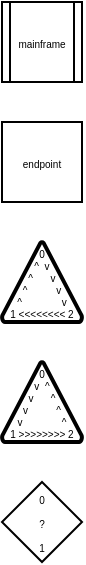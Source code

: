<mxfile version="25.0.1">
  <diagram name="Page-1" id="TRlwraolJsmyMYcNsV0k">
    <mxGraphModel dx="532" dy="277" grid="1" gridSize="10" guides="1" tooltips="1" connect="1" arrows="1" fold="1" page="1" pageScale="1" pageWidth="850" pageHeight="1100" math="0" shadow="0">
      <root>
        <mxCell id="0" />
        <mxCell id="1" parent="0" />
        <mxCell id="rkVceW5tMbaeUVdKwzyJ-3" value="&lt;div&gt;0&lt;/div&gt;&lt;div&gt;^&amp;nbsp; v&lt;br&gt;&lt;/div&gt;&lt;div&gt;^&lt;span style=&quot;white-space: pre;&quot;&gt;&#x9;&lt;/span&gt;v&lt;/div&gt;&lt;div&gt;^&lt;span style=&quot;white-space: pre;&quot;&gt;&#x9;    &lt;/span&gt;v&lt;/div&gt;&lt;div&gt;^&lt;span style=&quot;white-space: pre;&quot;&gt;&#x9;&lt;/span&gt;&lt;span style=&quot;white-space: pre;&quot;&gt;&#x9;&lt;/span&gt;v&lt;br&gt;&lt;/div&gt;&lt;div&gt;1 &amp;lt;&amp;lt;&amp;lt;&amp;lt;&amp;lt;&amp;lt;&amp;lt;&amp;lt; 2&lt;br&gt;&lt;/div&gt;" style="strokeWidth=2;html=1;shape=mxgraph.flowchart.extract_or_measurement;whiteSpace=wrap;fontSize=5;" vertex="1" parent="1">
          <mxGeometry x="20" y="140" width="40" height="40" as="geometry" />
        </mxCell>
        <mxCell id="rkVceW5tMbaeUVdKwzyJ-4" value="&lt;div&gt;0&lt;/div&gt;&lt;div&gt;v&amp;nbsp; ^&lt;br&gt;&lt;/div&gt;&lt;div&gt;v&lt;span style=&quot;white-space: pre;&quot;&gt;&#x9;&lt;/span&gt;^&lt;/div&gt;&lt;div&gt;v&lt;span style=&quot;white-space: pre;&quot;&gt;&#x9;    &lt;/span&gt;^&lt;/div&gt;&lt;div&gt;v&lt;span style=&quot;white-space: pre;&quot;&gt;&#x9;&lt;/span&gt;&lt;span style=&quot;white-space: pre;&quot;&gt;&#x9;&lt;/span&gt;^&lt;br&gt;&lt;/div&gt;&lt;div&gt;1 &amp;gt;&amp;gt;&amp;gt;&amp;gt;&amp;gt;&amp;gt;&amp;gt;&amp;gt; 2&lt;br&gt;&lt;/div&gt;" style="strokeWidth=2;html=1;shape=mxgraph.flowchart.extract_or_measurement;whiteSpace=wrap;fontSize=5;" vertex="1" parent="1">
          <mxGeometry x="20" y="200" width="40" height="40" as="geometry" />
        </mxCell>
        <mxCell id="rkVceW5tMbaeUVdKwzyJ-7" value="&lt;div&gt;0&lt;/div&gt;&lt;div&gt;&lt;br&gt;&lt;/div&gt;&lt;div&gt;?&lt;br&gt;&lt;/div&gt;&lt;div&gt;&lt;br&gt;&lt;/div&gt;&lt;div&gt;1&lt;br&gt;&lt;/div&gt;" style="rhombus;whiteSpace=wrap;html=1;fontSize=5;" vertex="1" parent="1">
          <mxGeometry x="20" y="260" width="40" height="40" as="geometry" />
        </mxCell>
        <mxCell id="rkVceW5tMbaeUVdKwzyJ-9" value="endpoint" style="whiteSpace=wrap;html=1;aspect=fixed;fontSize=5;" vertex="1" parent="1">
          <mxGeometry x="20" y="80" width="40" height="40" as="geometry" />
        </mxCell>
        <mxCell id="rkVceW5tMbaeUVdKwzyJ-10" value="mainframe" style="shape=process;whiteSpace=wrap;html=1;backgroundOutline=1;fontSize=5;" vertex="1" parent="1">
          <mxGeometry x="20" y="20" width="40" height="40" as="geometry" />
        </mxCell>
      </root>
    </mxGraphModel>
  </diagram>
</mxfile>
